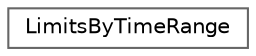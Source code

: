 digraph "Graphical Class Hierarchy"
{
 // LATEX_PDF_SIZE
  bgcolor="transparent";
  edge [fontname=Helvetica,fontsize=10,labelfontname=Helvetica,labelfontsize=10];
  node [fontname=Helvetica,fontsize=10,shape=box,height=0.2,width=0.4];
  rankdir="LR";
  Node0 [id="Node000000",label="LimitsByTimeRange",height=0.2,width=0.4,color="grey40", fillcolor="white", style="filled",URL="$class_limits_by_time_range.html",tooltip="Class to calculate price limits within a specific time range for a given symbol and timeframe."];
}

